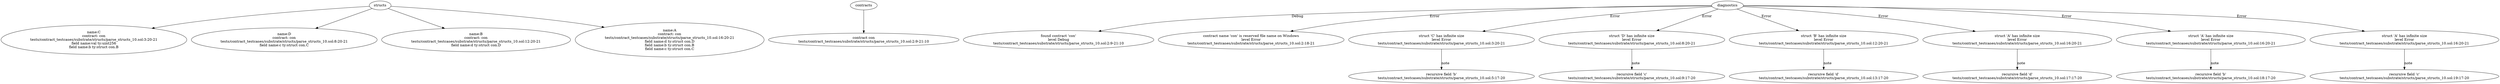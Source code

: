 strict digraph "tests/contract_testcases/substrate/structs/parse_structs_10.sol" {
	C [label="name:C\ncontract: con\ntests/contract_testcases/substrate/structs/parse_structs_10.sol:3:20-21\nfield name:val ty:uint256\nfield name:b ty:struct con.B"]
	D [label="name:D\ncontract: con\ntests/contract_testcases/substrate/structs/parse_structs_10.sol:8:20-21\nfield name:c ty:struct con.C"]
	B [label="name:B\ncontract: con\ntests/contract_testcases/substrate/structs/parse_structs_10.sol:12:20-21\nfield name:d ty:struct con.D"]
	A [label="name:A\ncontract: con\ntests/contract_testcases/substrate/structs/parse_structs_10.sol:16:20-21\nfield name:d ty:struct con.D\nfield name:b ty:struct con.B\nfield name:c ty:struct con.C"]
	contract [label="contract con\ntests/contract_testcases/substrate/structs/parse_structs_10.sol:2:9-21:10"]
	diagnostic [label="found contract 'con'\nlevel Debug\ntests/contract_testcases/substrate/structs/parse_structs_10.sol:2:9-21:10"]
	diagnostic_9 [label="contract name 'con' is reserved file name on Windows\nlevel Error\ntests/contract_testcases/substrate/structs/parse_structs_10.sol:2:18-21"]
	diagnostic_10 [label="struct 'C' has infinite size\nlevel Error\ntests/contract_testcases/substrate/structs/parse_structs_10.sol:3:20-21"]
	note [label="recursive field 'b'\ntests/contract_testcases/substrate/structs/parse_structs_10.sol:5:17-20"]
	diagnostic_12 [label="struct 'D' has infinite size\nlevel Error\ntests/contract_testcases/substrate/structs/parse_structs_10.sol:8:20-21"]
	note_13 [label="recursive field 'c'\ntests/contract_testcases/substrate/structs/parse_structs_10.sol:9:17-20"]
	diagnostic_14 [label="struct 'B' has infinite size\nlevel Error\ntests/contract_testcases/substrate/structs/parse_structs_10.sol:12:20-21"]
	note_15 [label="recursive field 'd'\ntests/contract_testcases/substrate/structs/parse_structs_10.sol:13:17-20"]
	diagnostic_16 [label="struct 'A' has infinite size\nlevel Error\ntests/contract_testcases/substrate/structs/parse_structs_10.sol:16:20-21"]
	note_17 [label="recursive field 'd'\ntests/contract_testcases/substrate/structs/parse_structs_10.sol:17:17-20"]
	diagnostic_18 [label="struct 'A' has infinite size\nlevel Error\ntests/contract_testcases/substrate/structs/parse_structs_10.sol:16:20-21"]
	note_19 [label="recursive field 'b'\ntests/contract_testcases/substrate/structs/parse_structs_10.sol:18:17-20"]
	diagnostic_20 [label="struct 'A' has infinite size\nlevel Error\ntests/contract_testcases/substrate/structs/parse_structs_10.sol:16:20-21"]
	note_21 [label="recursive field 'c'\ntests/contract_testcases/substrate/structs/parse_structs_10.sol:19:17-20"]
	structs -> C
	structs -> D
	structs -> B
	structs -> A
	contracts -> contract
	diagnostics -> diagnostic [label="Debug"]
	diagnostics -> diagnostic_9 [label="Error"]
	diagnostics -> diagnostic_10 [label="Error"]
	diagnostic_10 -> note [label="note"]
	diagnostics -> diagnostic_12 [label="Error"]
	diagnostic_12 -> note_13 [label="note"]
	diagnostics -> diagnostic_14 [label="Error"]
	diagnostic_14 -> note_15 [label="note"]
	diagnostics -> diagnostic_16 [label="Error"]
	diagnostic_16 -> note_17 [label="note"]
	diagnostics -> diagnostic_18 [label="Error"]
	diagnostic_18 -> note_19 [label="note"]
	diagnostics -> diagnostic_20 [label="Error"]
	diagnostic_20 -> note_21 [label="note"]
}
